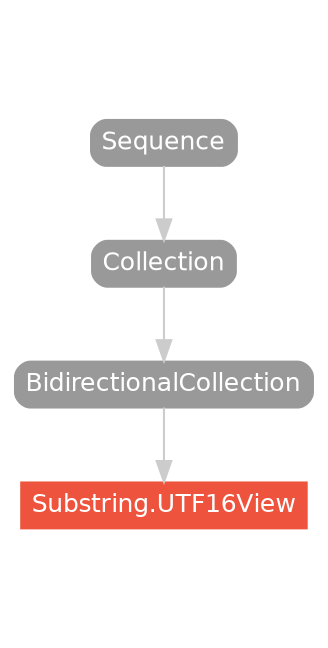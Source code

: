 strict digraph "Substring.UTF16View - Type Hierarchy - SwiftDoc.org" {
    pad="0.1,0.8"
    node [shape=box, style="filled,rounded", color="#999999", fillcolor="#999999", fontcolor=white, fontname=Helvetica, fontnames="Helvetica,sansserif", fontsize=12, margin="0.07,0.05", height="0.3"]
    edge [color="#cccccc"]
    "BidirectionalCollection" [URL="/protocol/BidirectionalCollection/hierarchy/"]
    "Collection" [URL="/protocol/Collection/hierarchy/"]
    "Sequence" [URL="/protocol/Sequence/hierarchy/"]
    "Substring.UTF16View" [URL="/type/Substring.UTF16View/", style="filled", fillcolor="#ee543d", color="#ee543d"]    "BidirectionalCollection" -> "Substring.UTF16View"
    "Collection" -> "BidirectionalCollection"
    "Sequence" -> "Collection"
    subgraph Types {
        rank = max; "Substring.UTF16View";
    }
}